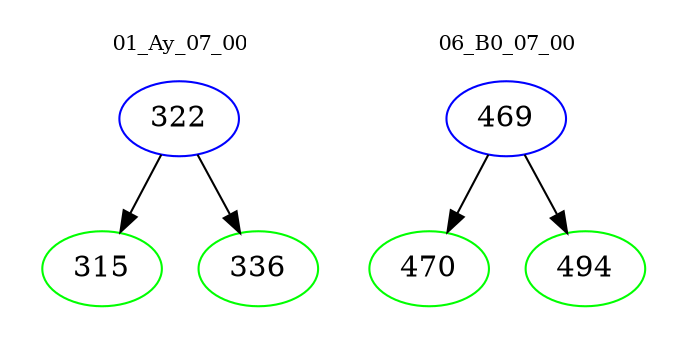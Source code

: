digraph{
subgraph cluster_0 {
color = white
label = "01_Ay_07_00";
fontsize=10;
T0_322 [label="322", color="blue"]
T0_322 -> T0_315 [color="black"]
T0_315 [label="315", color="green"]
T0_322 -> T0_336 [color="black"]
T0_336 [label="336", color="green"]
}
subgraph cluster_1 {
color = white
label = "06_B0_07_00";
fontsize=10;
T1_469 [label="469", color="blue"]
T1_469 -> T1_470 [color="black"]
T1_470 [label="470", color="green"]
T1_469 -> T1_494 [color="black"]
T1_494 [label="494", color="green"]
}
}
